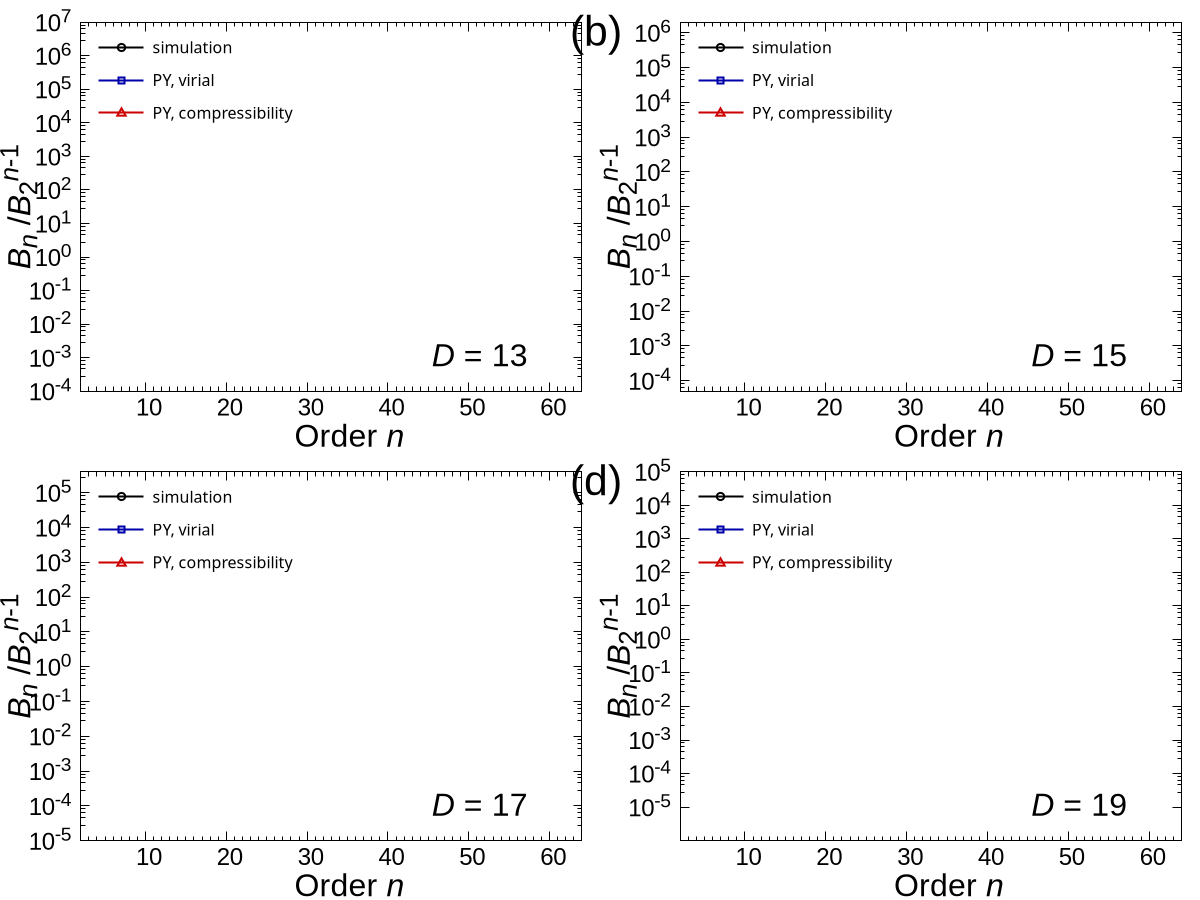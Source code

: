 unset multiplot
reset

set encoding cp1250 # make minus sign longer
#set encoding iso_8859_1
set terminal postscript eps enhanced font "Arial, 20" size 7, 5
set output "virpy.eps"


set rmargin 2.0

set multiplot

pw = 0.5   # width of a panel
ph = 0.5   # height of a panel
px = -0.22  # x-position of the label (a), (b), ...
py = 0.98  # y-position of the label

tagfont="Arial, 32"
lblfont="Arial, 24"
tcfont="Arial, 18"
set key left top Left reverse spacing 1.5

# black
set style line 1 lc rgb "#aaaaaa" lt 1 lw 1.0
set style line 2 lc rgb "#000000" lt 1 lw 2 pt 6 ps 1.2
set style line 3 lc rgb "#000000" lt 1 lw 2 pt 7 ps 1.2

# red
set style line 4 lc rgb "#ffaaaa" lt 2 lw 1.0
set style line 5 lc rgb "#cc0000" lt 2 lw 2 pt 8 ps 1.4
set style line 6 lc rgb "#cc0000" lt 2 lw 2 pt 9 ps 1.4

# blue
set style line 7 lc rgb "#aaaaff" lt 3 lw 1.0
set style line 8 lc rgb "#0000aa" lt 3 lw 2 pt 4 ps 1.
set style line 9 lc rgb "#0000aa" lt 3 lw 2 pt 5 ps 1.




set mxtics 10
set xtics 10 font tcfont offset 0, 0.3
set xlabel "Order {/Arial-Italic n}" \
  offset 2, 0.5 font lblfont

set logscale y

set mytics 5
set ytics 1e-5, 10, 1e7 font tcfont offset 0., 0
set format y '10^{%T}'
set ylabel '{/Arial-Italic B_n} /{/Arial-Italic B}_2^{{/Arial-Italic n}-1}' \
  offset 0.0, 0 font lblfont


#set key bottom right


# top left panel
set size pw, ph
set origin 0, ph
set label 1 "(a)" at graph px, py font tagfont


set label 10 "{/Arial-Italic D} = 13" at graph 0.7, 0.1 font lblfont
plot [2:64][1e-4:1e7] \
  "pyhsdata/BnPY13c.dat"            u ($1):(abs($2))                    w l ls 4 notitle, \
  ""                                u ($1):(($2 > 0) ? abs($2) : 1/0)   w p ls 5 notitle, \
  ""                                u ($1):(($2 < 0) ? abs($2) : 1/0)   w p ls 6 notitle, \
  "pyhsdata/BnPY13p.dat"            u ($1):(abs($2))                    w l ls 7 notitle, \
  ""                                u ($1):(($2 > 0) ? abs($2) : 1/0)   w p ls 8 notitle, \
  ""                                u ($1):(($2 < 0) ? abs($2) : 1/0)   w p ls 9 notitle, \
  "data/D13r1n64/ZrD13r1n64.data"   u ($1):(abs($19))                   w l ls 1 notitle, \
  ""                                u ($1):(($19 > 0) ? abs($19) : 1/0) w p ls 2 notitle, \
  ""                                u ($1):(($19 < 0) ? abs($19) : 1/0) w p ls 3 notitle, \
  1e-100 w lp ls 2 title "simulation", \
  1e-100 w lp ls 8 title "PY, virial", \
  1e-100 w lp ls 5 title "PY, compressibility", \
  1e-100 lw 0 notitle



# top right panel
set size pw, ph
set origin pw, ph
set label 1 "(b)" at graph px, py font tagfont


set label 10 "{/Arial-Italic D} = 15" at graph 0.7, 0.1 font lblfont
plot [2:64][5e-5:2e6] \
  "pyhsdata/BnPY15c.dat"            u ($1):(abs($2))                    w l ls 4 notitle, \
  ""                                u ($1):(($2 > 0) ? abs($2) : 1/0)   w p ls 5 notitle, \
  ""                                u ($1):(($2 < 0) ? abs($2) : 1/0)   w p ls 6 notitle, \
  "pyhsdata/BnPY15p.dat"            u ($1):(abs($2))                    w l ls 7 notitle, \
  ""                                u ($1):(($2 > 0) ? abs($2) : 1/0)   w p ls 8 notitle, \
  ""                                u ($1):(($2 < 0) ? abs($2) : 1/0)   w p ls 9 notitle, \
  "data/D15r1n64/ZrD15r1n64.data"   u ($1):(abs($19))                   w l ls 1 notitle, \
  ""                                u ($1):(($19 > 0) ? abs($19) : 1/0) w p ls 2 notitle, \
  ""                                u ($1):(($19 < 0) ? abs($19) : 1/0) w p ls 3 notitle, \
  1e-100 w lp ls 2 title "simulation", \
  1e-100 w lp ls 8 title "PY, virial", \
  1e-100 w lp ls 5 title "PY, compressibility", \
  1e-100 lw 0 notitle



# bottom left panel
set size pw, ph
set origin 0, 0
set label 1 "(c)" at graph px, py font tagfont


set label 10 "{/Arial-Italic D} = 17" at graph 0.7, 0.1 font lblfont
plot [2:64][1e-5:4e5] \
  "pyhsdata/BnPY17c.dat"            u ($1):(abs($2))                    w l ls 4 notitle, \
  ""                                u ($1):(($2 > 0) ? abs($2) : 1/0)   w p ls 5 notitle, \
  ""                                u ($1):(($2 < 0) ? abs($2) : 1/0)   w p ls 6 notitle, \
  "pyhsdata/BnPY17p.dat"            u ($1):(abs($2))                    w l ls 7 notitle, \
  ""                                u ($1):(($2 > 0) ? abs($2) : 1/0)   w p ls 8 notitle, \
  ""                                u ($1):(($2 < 0) ? abs($2) : 1/0)   w p ls 9 notitle, \
  "data/D17r1n64/ZrD17r1n64.data"   u ($1):(abs($19))                   w l ls 1 notitle, \
  ""                                u ($1):(($19 > 0) ? abs($19) : 1/0) w p ls 2 notitle, \
  ""                                u ($1):(($19 < 0) ? abs($19) : 1/0) w p ls 3 notitle, \
  1e-100 w lp ls 2 title "simulation", \
  1e-100 w lp ls 8 title "PY, virial", \
  1e-100 w lp ls 5 title "PY, compressibility", \
  1e-100 lw 0 notitle



# bottom right panel
set size pw, ph
set origin pw, 0
set label 1 "(d)" at graph px, py font tagfont


set label 10 "{/Arial-Italic D} = 19" at graph 0.7, 0.1 font lblfont
plot [2:64][1e-6:1e5] \
  "pyhsdata/BnPY19c.dat"            u ($1):(abs($2))                    w l ls 4 notitle, \
  ""                                u ($1):(($2 > 0) ? abs($2) : 1/0)   w p ls 5 notitle, \
  ""                                u ($1):(($2 < 0) ? abs($2) : 1/0)   w p ls 6 notitle, \
  "pyhsdata/BnPY19p.dat"            u ($1):(abs($2))                    w l ls 7 notitle, \
  ""                                u ($1):(($2 > 0) ? abs($2) : 1/0)   w p ls 8 notitle, \
  ""                                u ($1):(($2 < 0) ? abs($2) : 1/0)   w p ls 9 notitle, \
  "data/D19r1n64/ZrD19r1n64.data"   u ($1):(abs($19))                   w l ls 1 notitle, \
  ""                                u ($1):(($19 > 0) ? abs($19) : 1/0) w p ls 2 notitle, \
  ""                                u ($1):(($19 < 0) ? abs($19) : 1/0) w p ls 3 notitle, \
  1e-100 w lp ls 2 title "simulation", \
  1e-100 w lp ls 8 title "PY, virial", \
  1e-100 w lp ls 5 title "PY, compressibility", \
  1e-100 lw 0 notitle


unset multiplot

unset output

set terminal wxt
reset



